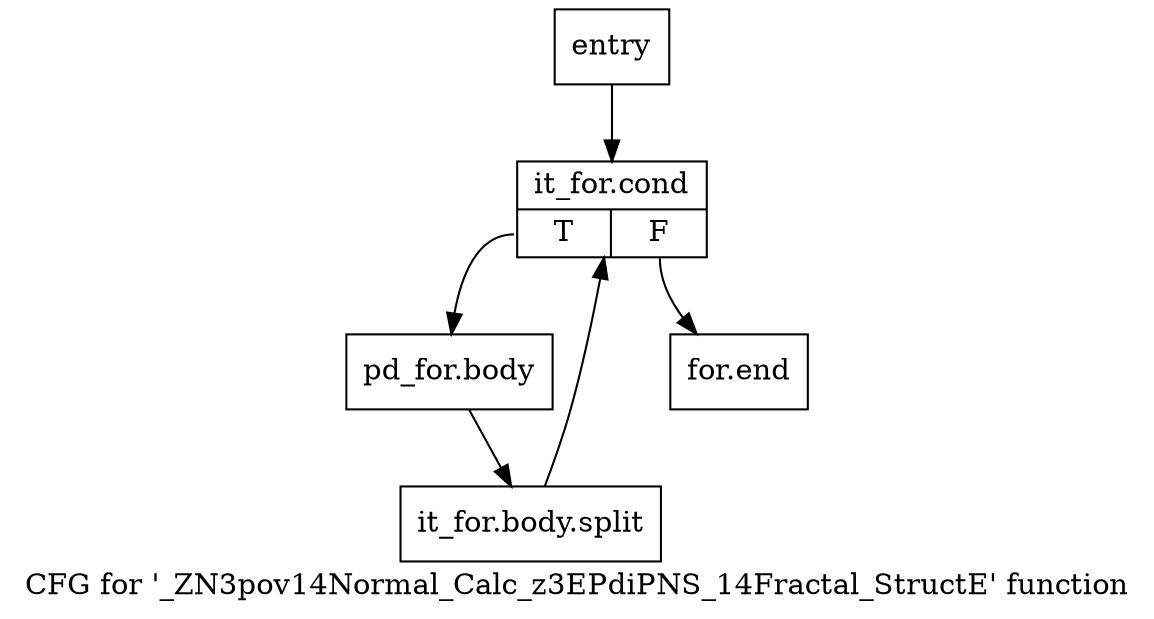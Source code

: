 digraph "CFG for '_ZN3pov14Normal_Calc_z3EPdiPNS_14Fractal_StructE' function" {
	label="CFG for '_ZN3pov14Normal_Calc_z3EPdiPNS_14Fractal_StructE' function";

	Node0x1e0d560 [shape=record,label="{entry}"];
	Node0x1e0d560 -> Node0x1e0d5b0;
	Node0x1e0d5b0 [shape=record,label="{it_for.cond|{<s0>T|<s1>F}}"];
	Node0x1e0d5b0:s0 -> Node0x1e0d600;
	Node0x1e0d5b0:s1 -> Node0x1e0d650;
	Node0x1e0d600 [shape=record,label="{pd_for.body}"];
	Node0x1e0d600 -> Node0x3021430;
	Node0x3021430 [shape=record,label="{it_for.body.split}"];
	Node0x3021430 -> Node0x1e0d5b0;
	Node0x1e0d650 [shape=record,label="{for.end}"];
}
